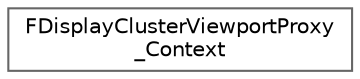 digraph "Graphical Class Hierarchy"
{
 // INTERACTIVE_SVG=YES
 // LATEX_PDF_SIZE
  bgcolor="transparent";
  edge [fontname=Helvetica,fontsize=10,labelfontname=Helvetica,labelfontsize=10];
  node [fontname=Helvetica,fontsize=10,shape=box,height=0.2,width=0.4];
  rankdir="LR";
  Node0 [id="Node000000",label="FDisplayClusterViewportProxy\l_Context",height=0.2,width=0.4,color="grey40", fillcolor="white", style="filled",URL="$d3/d65/structFDisplayClusterViewportProxy__Context.html",tooltip="The viewport proxy context (rendering thread data)"];
}
